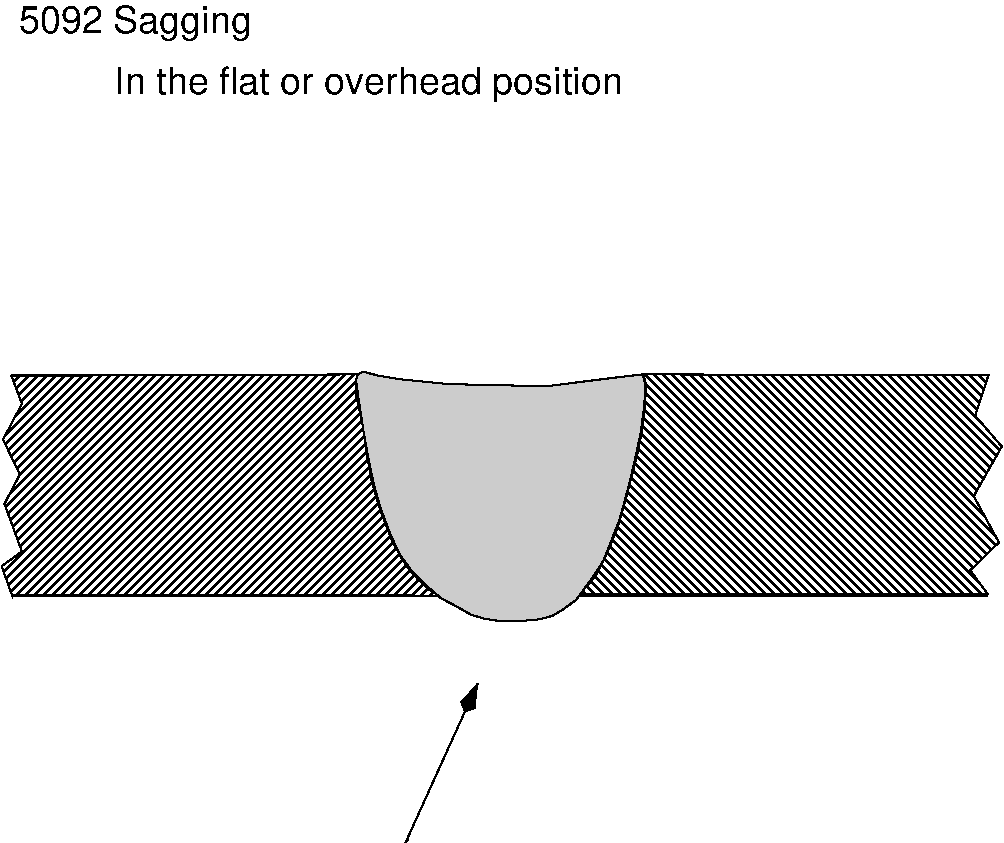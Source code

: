 #FIG 3.2
Portrait
Center
Metric
A4      
91.00
Single
-2
1200 2
6 830 2745 7975 8730
2 1 0 2 0 7 50 0 -1 0.000 0 0 -1 0 0 2
	 5400 5400 7875 5400
2 1 0 2 0 7 50 0 -1 0.000 0 0 -1 0 0 2
	 900 5400 3375 5400
2 1 0 2 0 7 50 0 -1 0.000 0 0 -1 0 0 2
	 900 6975 3965 6975
2 1 0 2 0 7 50 0 -1 0.000 0 0 -1 0 0 2
	 4935 6975 7875 6975
2 3 0 1 0 7 50 0 45 0.000 0 0 -1 0 0 24
	 905 6970 3970 6975 3880 6930 3805 6860 3735 6780 3680 6695
	 3620 6585 3565 6445 3520 6320 3470 6140 3440 5970 3410 5760
	 3365 5555 3360 5445 3375 5395 900 5405 975 5605 840 5860
	 960 6110 850 6320 975 6660 830 6765 905 6975 905 6970
2 3 0 1 0 7 50 0 44 0.000 0 0 -1 0 0 21
	 7875 6965 4945 6965 5010 6910 5085 6815 5125 6735 5175 6625
	 5235 6475 5285 6300 5320 6165 5370 5975 5405 5800 5425 5630
	 5435 5470 5415 5395 7880 5400 7785 5690 7975 5910 7775 6265
	 7955 6595 7750 6795 7875 6965
2 1 0 1 0 7 50 0 -1 0.000 0 0 -1 0 1 3
	3 1 4.00 60.00 120.00
	 4230 7605 3720 8730 3735 8715
2 3 0 1 0 7 50 0 16 0.000 0 0 -1 0 0 43
	 3375 5395 3410 5375 3525 5405 3680 5430 4030 5465 4310 5470
	 4505 5475 4760 5475 4995 5445 5235 5415 5410 5395 5430 5470
	 5420 5625 5395 5815 5365 5955 5325 6130 5285 6285 5245 6430
	 5185 6585 5130 6725 5045 6855 4935 7005 4840 7075 4765 7120
	 4670 7145 4505 7160 4375 7155 4275 7140 4180 7110 4075 7050
	 3970 6995 3860 6900 3760 6800 3670 6675 3605 6530 3540 6360
	 3490 6185 3450 5995 3415 5800 3380 5570 3360 5425 3365 5425
	 3375 5395
4 0 0 50 0 16 18 0.0000 4 270 1710 951 2955 5092 Sagging\001
4 0 0 50 0 16 18 0.0000 4 270 3780 1635 3390 In the flat or overhead position\001
-6
